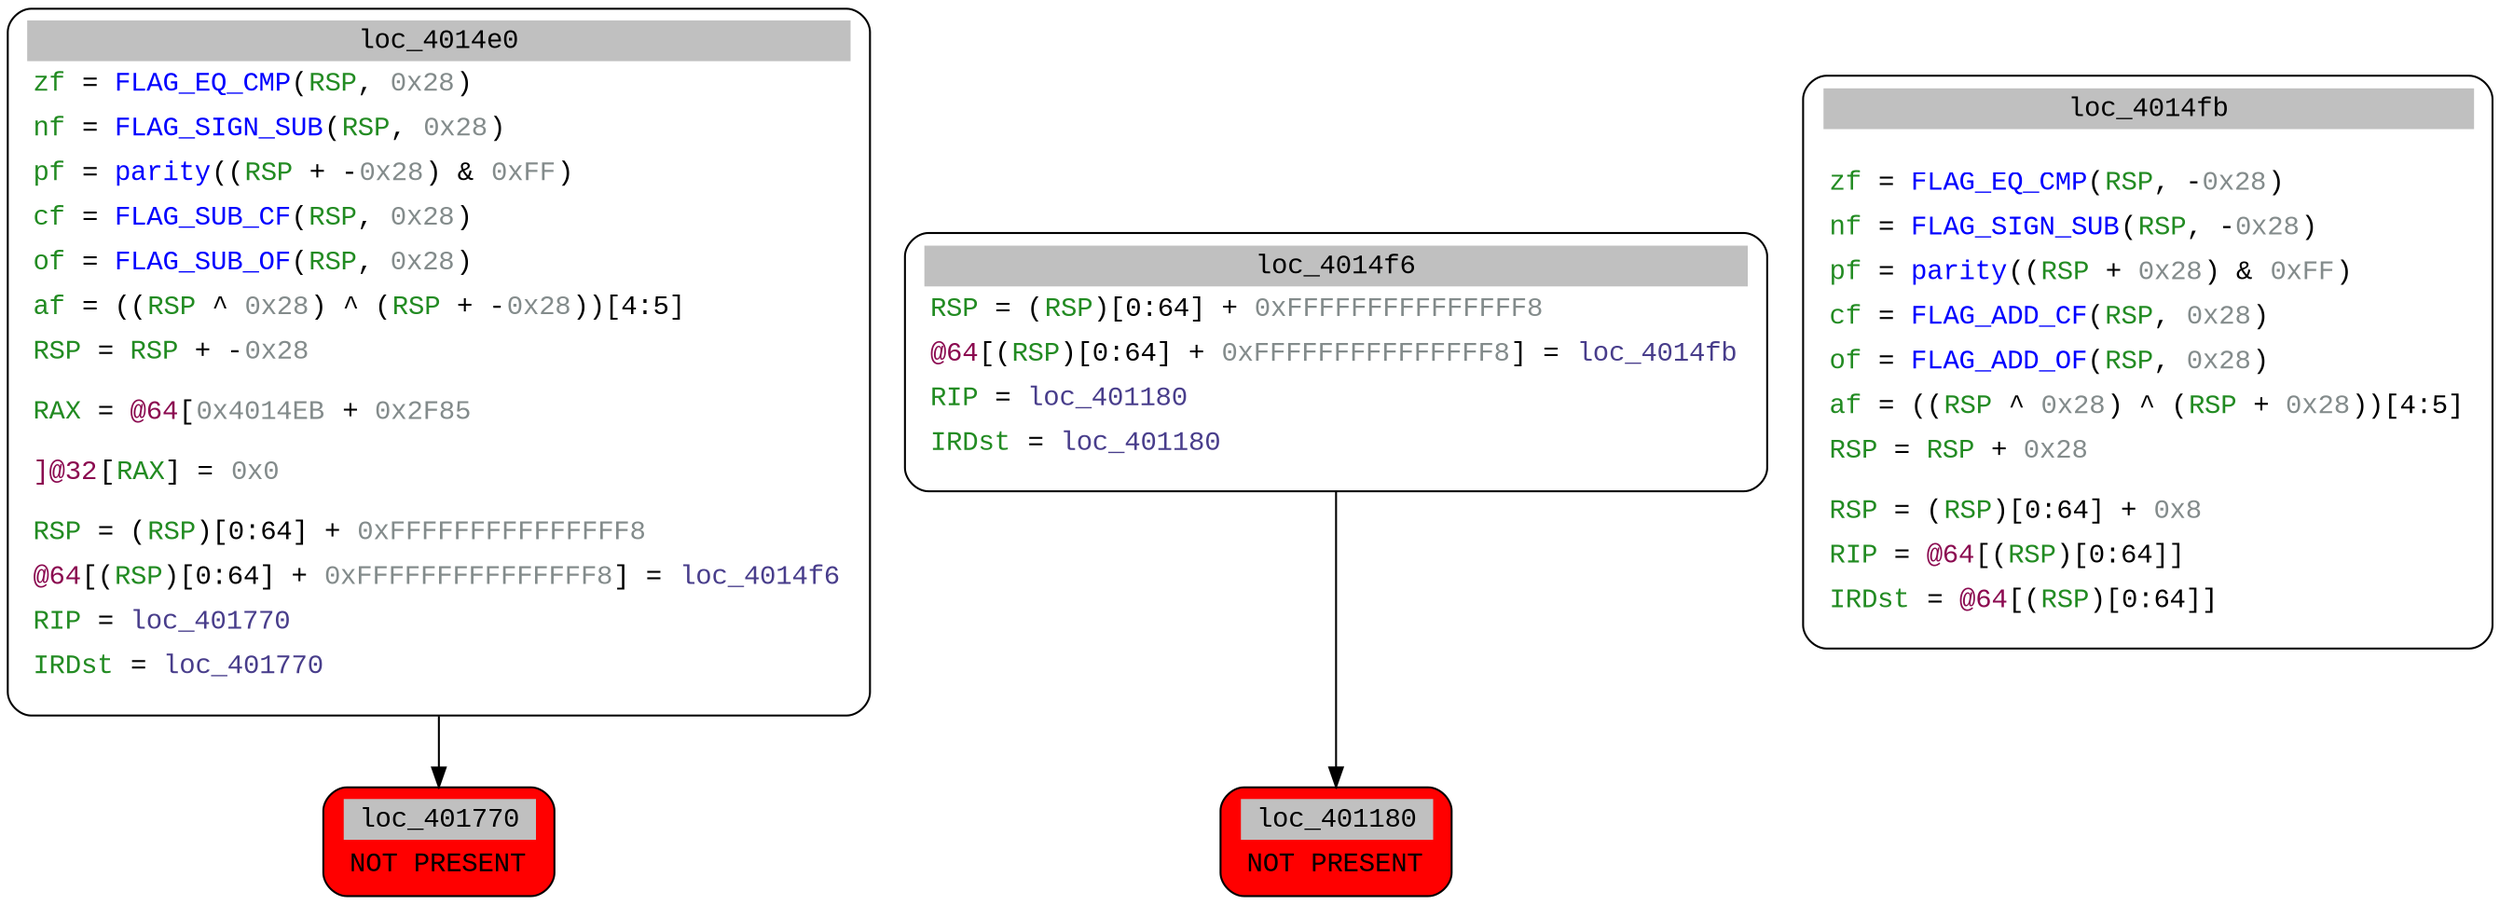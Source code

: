 digraph asm_graph {
0 [
shape="Mrecord" fontname="Courier New"label =<<table border="0" cellborder="0" cellpadding="3"><tr><td align="center" colspan="2" bgcolor="grey">loc_4014e0</td></tr><tr><td align="left"><font color="forestgreen">zf</font> = <font color="blue1">FLAG_EQ_CMP</font>(<font color="forestgreen">RSP</font>, <font color="azure4">0x28</font>)</td></tr><tr><td align="left"><font color="forestgreen">nf</font> = <font color="blue1">FLAG_SIGN_SUB</font>(<font color="forestgreen">RSP</font>, <font color="azure4">0x28</font>)</td></tr><tr><td align="left"><font color="forestgreen">pf</font> = <font color="blue1">parity</font>((<font color="forestgreen">RSP</font> + -<font color="azure4">0x28</font>) &#0038; <font color="azure4">0xFF</font>)</td></tr><tr><td align="left"><font color="forestgreen">cf</font> = <font color="blue1">FLAG_SUB_CF</font>(<font color="forestgreen">RSP</font>, <font color="azure4">0x28</font>)</td></tr><tr><td align="left"><font color="forestgreen">of</font> = <font color="blue1">FLAG_SUB_OF</font>(<font color="forestgreen">RSP</font>, <font color="azure4">0x28</font>)</td></tr><tr><td align="left"><font color="forestgreen">af</font> = ((<font color="forestgreen">RSP</font> ^ <font color="azure4">0x28</font>) ^ (<font color="forestgreen">RSP</font> + -<font color="azure4">0x28</font>))[4:5]</td></tr><tr><td align="left"><font color="forestgreen">RSP</font> = <font color="forestgreen">RSP</font> + -<font color="azure4">0x28</font></td></tr><tr><td align="left"></td></tr><tr><td align="left"><font color="forestgreen">RAX</font> = <font color="deeppink4">@64</font>[<font color="azure4">0x4014EB</font> + <font color="azure4">0x2F85</font>]</td></tr><tr><td align="left"></td></tr><tr><td align="left"><font color="deeppink4">@32</font>[<font color="forestgreen">RAX</font>] = <font color="azure4">0x0</font></td></tr><tr><td align="left"></td></tr><tr><td align="left"><font color="forestgreen">RSP</font> = (<font color="forestgreen">RSP</font>)[0:64] + <font color="azure4">0xFFFFFFFFFFFFFFF8</font></td></tr><tr><td align="left"><font color="deeppink4">@64</font>[(<font color="forestgreen">RSP</font>)[0:64] + <font color="azure4">0xFFFFFFFFFFFFFFF8</font>] = <font color="darkslateblue">loc_4014f6</font></td></tr><tr><td align="left"><font color="forestgreen">RIP</font> = <font color="darkslateblue">loc_401770</font></td></tr><tr><td align="left"><font color="forestgreen">IRDst</font> = <font color="darkslateblue">loc_401770</font></td></tr><tr><td align="left"></td></tr></table>> ];
1 [
shape="Mrecord" fontname="Courier New" style="filled" fillcolor="red"label =<<table border="0" cellborder="0" cellpadding="3"><tr><td align="center" colspan="2" bgcolor="grey">loc_401770</td></tr><tr><td align="left" bgcolor="red">NOT PRESENT</td></tr></table>> ];
2 [
shape="Mrecord" fontname="Courier New"label =<<table border="0" cellborder="0" cellpadding="3"><tr><td align="center" colspan="2" bgcolor="grey">loc_4014f6</td></tr><tr><td align="left"><font color="forestgreen">RSP</font> = (<font color="forestgreen">RSP</font>)[0:64] + <font color="azure4">0xFFFFFFFFFFFFFFF8</font></td></tr><tr><td align="left"><font color="deeppink4">@64</font>[(<font color="forestgreen">RSP</font>)[0:64] + <font color="azure4">0xFFFFFFFFFFFFFFF8</font>] = <font color="darkslateblue">loc_4014fb</font></td></tr><tr><td align="left"><font color="forestgreen">RIP</font> = <font color="darkslateblue">loc_401180</font></td></tr><tr><td align="left"><font color="forestgreen">IRDst</font> = <font color="darkslateblue">loc_401180</font></td></tr><tr><td align="left"></td></tr></table>> ];
3 [
shape="Mrecord" fontname="Courier New" style="filled" fillcolor="red"label =<<table border="0" cellborder="0" cellpadding="3"><tr><td align="center" colspan="2" bgcolor="grey">loc_401180</td></tr><tr><td align="left" bgcolor="red">NOT PRESENT</td></tr></table>> ];
4 [
shape="Mrecord" fontname="Courier New"label =<<table border="0" cellborder="0" cellpadding="3"><tr><td align="center" colspan="2" bgcolor="grey">loc_4014fb</td></tr><tr><td align="left"></td></tr><tr><td align="left"></td></tr><tr><td align="left"><font color="forestgreen">zf</font> = <font color="blue1">FLAG_EQ_CMP</font>(<font color="forestgreen">RSP</font>, -<font color="azure4">0x28</font>)</td></tr><tr><td align="left"><font color="forestgreen">nf</font> = <font color="blue1">FLAG_SIGN_SUB</font>(<font color="forestgreen">RSP</font>, -<font color="azure4">0x28</font>)</td></tr><tr><td align="left"><font color="forestgreen">pf</font> = <font color="blue1">parity</font>((<font color="forestgreen">RSP</font> + <font color="azure4">0x28</font>) &#0038; <font color="azure4">0xFF</font>)</td></tr><tr><td align="left"><font color="forestgreen">cf</font> = <font color="blue1">FLAG_ADD_CF</font>(<font color="forestgreen">RSP</font>, <font color="azure4">0x28</font>)</td></tr><tr><td align="left"><font color="forestgreen">of</font> = <font color="blue1">FLAG_ADD_OF</font>(<font color="forestgreen">RSP</font>, <font color="azure4">0x28</font>)</td></tr><tr><td align="left"><font color="forestgreen">af</font> = ((<font color="forestgreen">RSP</font> ^ <font color="azure4">0x28</font>) ^ (<font color="forestgreen">RSP</font> + <font color="azure4">0x28</font>))[4:5]</td></tr><tr><td align="left"><font color="forestgreen">RSP</font> = <font color="forestgreen">RSP</font> + <font color="azure4">0x28</font></td></tr><tr><td align="left"></td></tr><tr><td align="left"><font color="forestgreen">RSP</font> = (<font color="forestgreen">RSP</font>)[0:64] + <font color="azure4">0x8</font></td></tr><tr><td align="left"><font color="forestgreen">RIP</font> = <font color="deeppink4">@64</font>[(<font color="forestgreen">RSP</font>)[0:64]]</td></tr><tr><td align="left"><font color="forestgreen">IRDst</font> = <font color="deeppink4">@64</font>[(<font color="forestgreen">RSP</font>)[0:64]]</td></tr><tr><td align="left"></td></tr></table>> ];
0 -> 1[];
2 -> 3[];
}
